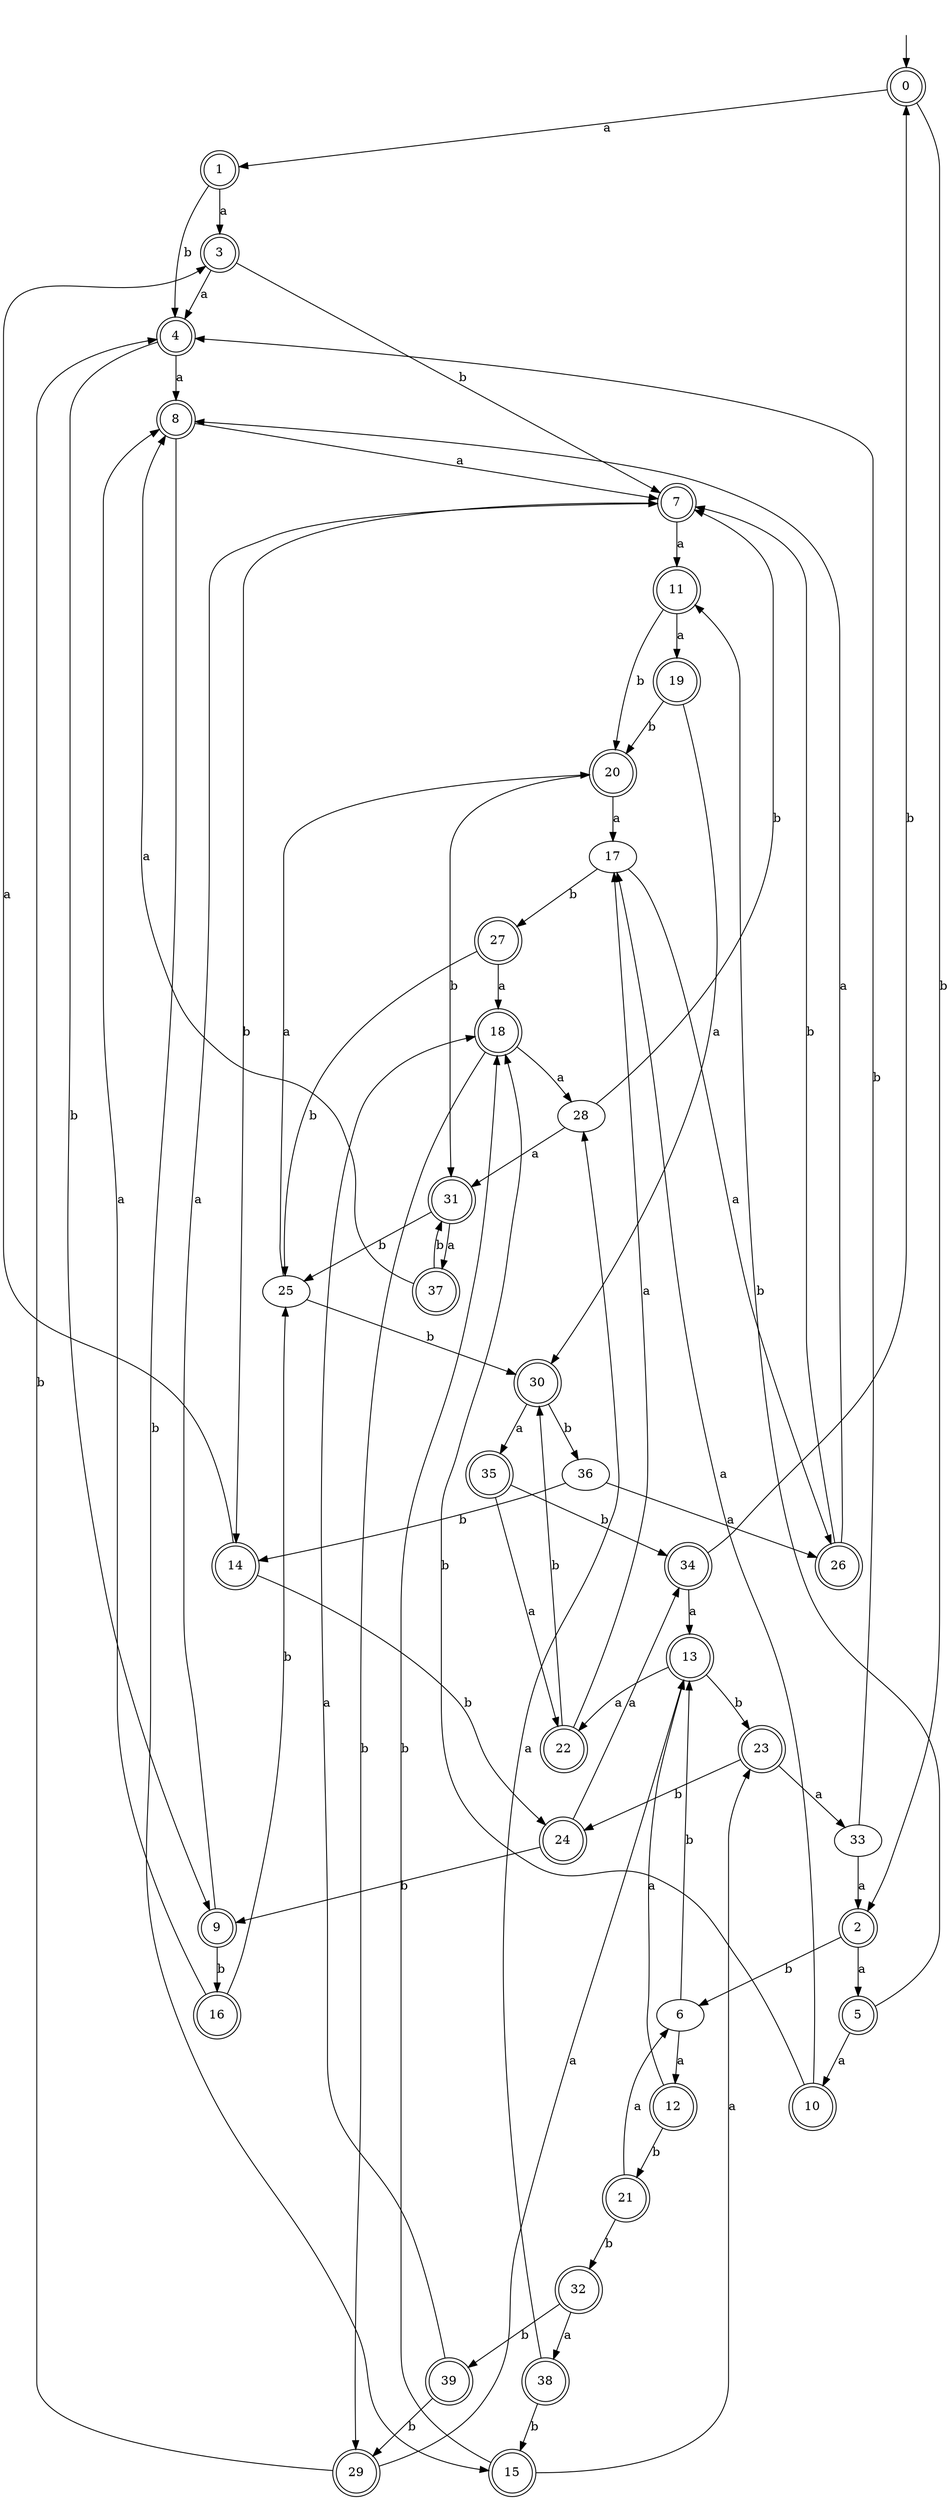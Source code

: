 digraph RandomDFA {
  __start0 [label="", shape=none];
  __start0 -> 0 [label=""];
  0 [shape=circle] [shape=doublecircle]
  0 -> 1 [label="a"]
  0 -> 2 [label="b"]
  1 [shape=doublecircle]
  1 -> 3 [label="a"]
  1 -> 4 [label="b"]
  2 [shape=doublecircle]
  2 -> 5 [label="a"]
  2 -> 6 [label="b"]
  3 [shape=doublecircle]
  3 -> 4 [label="a"]
  3 -> 7 [label="b"]
  4 [shape=doublecircle]
  4 -> 8 [label="a"]
  4 -> 9 [label="b"]
  5 [shape=doublecircle]
  5 -> 10 [label="a"]
  5 -> 11 [label="b"]
  6
  6 -> 12 [label="a"]
  6 -> 13 [label="b"]
  7 [shape=doublecircle]
  7 -> 11 [label="a"]
  7 -> 14 [label="b"]
  8 [shape=doublecircle]
  8 -> 7 [label="a"]
  8 -> 15 [label="b"]
  9 [shape=doublecircle]
  9 -> 7 [label="a"]
  9 -> 16 [label="b"]
  10 [shape=doublecircle]
  10 -> 17 [label="a"]
  10 -> 18 [label="b"]
  11 [shape=doublecircle]
  11 -> 19 [label="a"]
  11 -> 20 [label="b"]
  12 [shape=doublecircle]
  12 -> 13 [label="a"]
  12 -> 21 [label="b"]
  13 [shape=doublecircle]
  13 -> 22 [label="a"]
  13 -> 23 [label="b"]
  14 [shape=doublecircle]
  14 -> 3 [label="a"]
  14 -> 24 [label="b"]
  15 [shape=doublecircle]
  15 -> 23 [label="a"]
  15 -> 18 [label="b"]
  16 [shape=doublecircle]
  16 -> 8 [label="a"]
  16 -> 25 [label="b"]
  17
  17 -> 26 [label="a"]
  17 -> 27 [label="b"]
  18 [shape=doublecircle]
  18 -> 28 [label="a"]
  18 -> 29 [label="b"]
  19 [shape=doublecircle]
  19 -> 30 [label="a"]
  19 -> 20 [label="b"]
  20 [shape=doublecircle]
  20 -> 17 [label="a"]
  20 -> 31 [label="b"]
  21 [shape=doublecircle]
  21 -> 6 [label="a"]
  21 -> 32 [label="b"]
  22 [shape=doublecircle]
  22 -> 17 [label="a"]
  22 -> 30 [label="b"]
  23 [shape=doublecircle]
  23 -> 33 [label="a"]
  23 -> 24 [label="b"]
  24 [shape=doublecircle]
  24 -> 34 [label="a"]
  24 -> 9 [label="b"]
  25
  25 -> 20 [label="a"]
  25 -> 30 [label="b"]
  26 [shape=doublecircle]
  26 -> 8 [label="a"]
  26 -> 7 [label="b"]
  27 [shape=doublecircle]
  27 -> 18 [label="a"]
  27 -> 25 [label="b"]
  28
  28 -> 31 [label="a"]
  28 -> 7 [label="b"]
  29 [shape=doublecircle]
  29 -> 13 [label="a"]
  29 -> 4 [label="b"]
  30 [shape=doublecircle]
  30 -> 35 [label="a"]
  30 -> 36 [label="b"]
  31 [shape=doublecircle]
  31 -> 37 [label="a"]
  31 -> 25 [label="b"]
  32 [shape=doublecircle]
  32 -> 38 [label="a"]
  32 -> 39 [label="b"]
  33
  33 -> 2 [label="a"]
  33 -> 4 [label="b"]
  34 [shape=doublecircle]
  34 -> 13 [label="a"]
  34 -> 0 [label="b"]
  35 [shape=doublecircle]
  35 -> 22 [label="a"]
  35 -> 34 [label="b"]
  36
  36 -> 26 [label="a"]
  36 -> 14 [label="b"]
  37 [shape=doublecircle]
  37 -> 8 [label="a"]
  37 -> 31 [label="b"]
  38 [shape=doublecircle]
  38 -> 28 [label="a"]
  38 -> 15 [label="b"]
  39 [shape=doublecircle]
  39 -> 18 [label="a"]
  39 -> 29 [label="b"]
}
